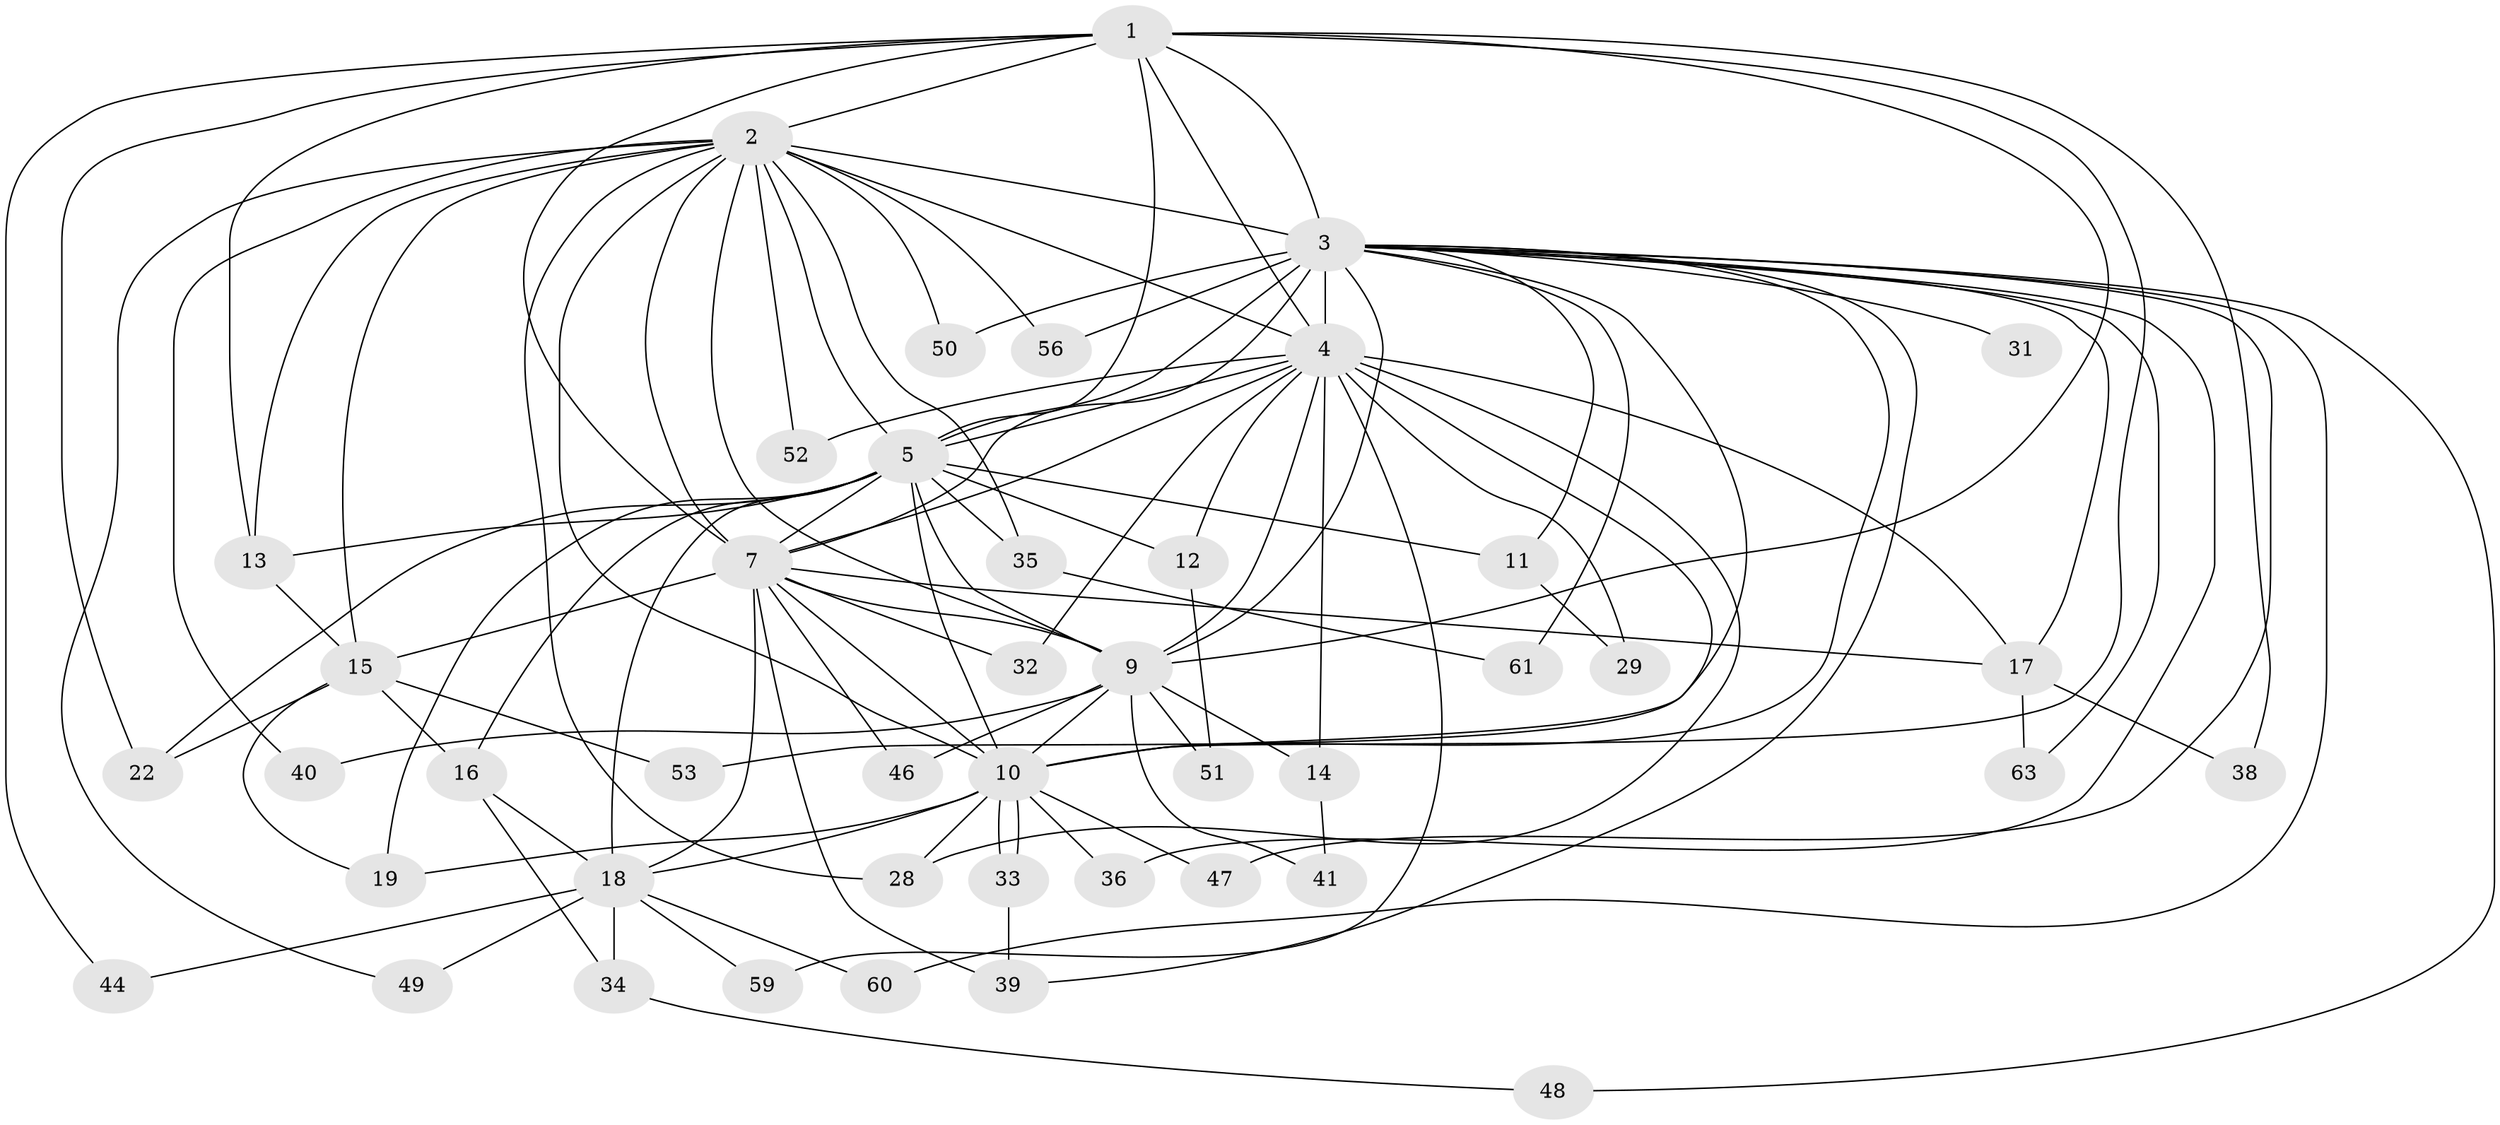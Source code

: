 // Generated by graph-tools (version 1.1) at 2025/51/02/27/25 19:51:51]
// undirected, 44 vertices, 108 edges
graph export_dot {
graph [start="1"]
  node [color=gray90,style=filled];
  1 [super="+26"];
  2 [super="+57"];
  3 [super="+6"];
  4 [super="+54"];
  5 [super="+8"];
  7 [super="+58"];
  9 [super="+55"];
  10 [super="+23"];
  11;
  12 [super="+27"];
  13 [super="+37"];
  14;
  15 [super="+20"];
  16 [super="+45"];
  17 [super="+25"];
  18 [super="+21"];
  19 [super="+24"];
  22 [super="+30"];
  28 [super="+42"];
  29;
  31;
  32;
  33 [super="+43"];
  34;
  35;
  36;
  38;
  39;
  40;
  41;
  44;
  46;
  47;
  48;
  49;
  50;
  51;
  52;
  53;
  56 [super="+62"];
  59;
  60;
  61;
  63;
  1 -- 2;
  1 -- 3 [weight=2];
  1 -- 4;
  1 -- 5 [weight=3];
  1 -- 7;
  1 -- 9;
  1 -- 10 [weight=2];
  1 -- 38;
  1 -- 44;
  1 -- 22;
  1 -- 13;
  2 -- 3 [weight=2];
  2 -- 4;
  2 -- 5 [weight=2];
  2 -- 7;
  2 -- 9;
  2 -- 10;
  2 -- 13;
  2 -- 15;
  2 -- 28 [weight=2];
  2 -- 35;
  2 -- 40;
  2 -- 49;
  2 -- 50;
  2 -- 52;
  2 -- 56;
  3 -- 4 [weight=3];
  3 -- 5 [weight=4];
  3 -- 7 [weight=3];
  3 -- 9 [weight=2];
  3 -- 10 [weight=2];
  3 -- 11;
  3 -- 31 [weight=2];
  3 -- 39;
  3 -- 60;
  3 -- 61;
  3 -- 17;
  3 -- 36;
  3 -- 47;
  3 -- 48;
  3 -- 50;
  3 -- 53;
  3 -- 56 [weight=2];
  3 -- 63;
  4 -- 5 [weight=2];
  4 -- 7;
  4 -- 9;
  4 -- 10;
  4 -- 14;
  4 -- 28;
  4 -- 29;
  4 -- 32;
  4 -- 52;
  4 -- 59;
  4 -- 17;
  4 -- 12;
  5 -- 7 [weight=2];
  5 -- 9 [weight=2];
  5 -- 10 [weight=2];
  5 -- 12 [weight=2];
  5 -- 16;
  5 -- 35;
  5 -- 11;
  5 -- 13;
  5 -- 18;
  5 -- 19;
  5 -- 22;
  7 -- 9 [weight=2];
  7 -- 10;
  7 -- 17;
  7 -- 18;
  7 -- 32;
  7 -- 39;
  7 -- 46;
  7 -- 15;
  9 -- 10;
  9 -- 14;
  9 -- 40;
  9 -- 41;
  9 -- 46;
  9 -- 51;
  10 -- 33;
  10 -- 33;
  10 -- 47;
  10 -- 36;
  10 -- 19;
  10 -- 18;
  10 -- 28;
  11 -- 29;
  12 -- 51;
  13 -- 15;
  14 -- 41;
  15 -- 16;
  15 -- 19;
  15 -- 22;
  15 -- 53;
  16 -- 34;
  16 -- 18;
  17 -- 38;
  17 -- 63;
  18 -- 34;
  18 -- 44;
  18 -- 49;
  18 -- 59;
  18 -- 60;
  33 -- 39;
  34 -- 48;
  35 -- 61;
}
